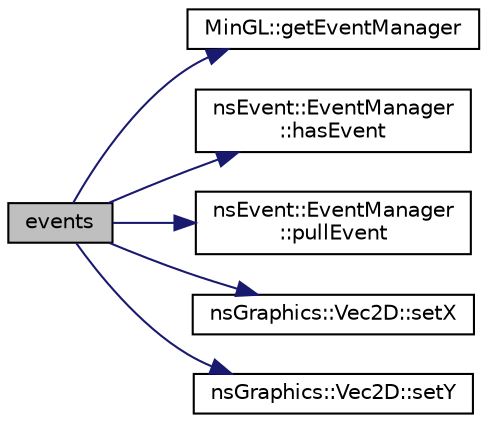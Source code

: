 digraph "events"
{
 // LATEX_PDF_SIZE
  edge [fontname="Helvetica",fontsize="10",labelfontname="Helvetica",labelfontsize="10"];
  node [fontname="Helvetica",fontsize="10",shape=record];
  rankdir="LR";
  Node1 [label="events",height=0.2,width=0.4,color="black", fillcolor="grey75", style="filled", fontcolor="black",tooltip=" "];
  Node1 -> Node2 [color="midnightblue",fontsize="10",style="solid",fontname="Helvetica"];
  Node2 [label="MinGL::getEventManager",height=0.2,width=0.4,color="black", fillcolor="white", style="filled",URL="$class_min_g_l.html#ab558253439905930836ab4910a7ae253",tooltip="Récupère le gestionnaire d'évènements minGL."];
  Node1 -> Node3 [color="midnightblue",fontsize="10",style="solid",fontname="Helvetica"];
  Node3 [label="nsEvent::EventManager\l::hasEvent",height=0.2,width=0.4,color="black", fillcolor="white", style="filled",URL="$classns_event_1_1_event_manager.html#a5a3119d969a296b8e94f223171fdf2e6",tooltip="Vérifie si un événement doit être traité"];
  Node1 -> Node4 [color="midnightblue",fontsize="10",style="solid",fontname="Helvetica"];
  Node4 [label="nsEvent::EventManager\l::pullEvent",height=0.2,width=0.4,color="black", fillcolor="white", style="filled",URL="$classns_event_1_1_event_manager.html#adb00a0a006f4caa976471e74bf99cdc9",tooltip="Tire l'événement le plus ancien, et l'enlève de la queue."];
  Node1 -> Node5 [color="midnightblue",fontsize="10",style="solid",fontname="Helvetica"];
  Node5 [label="nsGraphics::Vec2D::setX",height=0.2,width=0.4,color="black", fillcolor="white", style="filled",URL="$classns_graphics_1_1_vec2_d.html#ae9d371fdd3817c6e9a3a1ae6ed3fd17d",tooltip="Définit la nouvelle position X (abscisse)"];
  Node1 -> Node6 [color="midnightblue",fontsize="10",style="solid",fontname="Helvetica"];
  Node6 [label="nsGraphics::Vec2D::setY",height=0.2,width=0.4,color="black", fillcolor="white", style="filled",URL="$classns_graphics_1_1_vec2_d.html#ac0e752e399ab2f727fe2644540b1208f",tooltip="Définit la nouvelle position Y (ordonnée)"];
}
